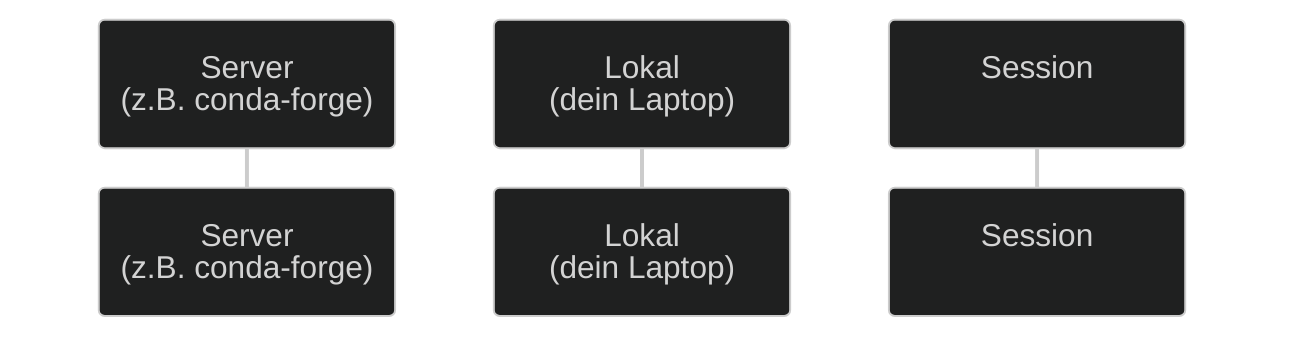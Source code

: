 %%{init: {'theme': 'dark', 'themeVariables': { 'primaryTextColor': 'white'}}}%%
sequenceDiagram
    participant A as Server<br>(z.B. conda-forge)
    participant B as Lokal<br>(dein Laptop)
    participant C as Session<br>